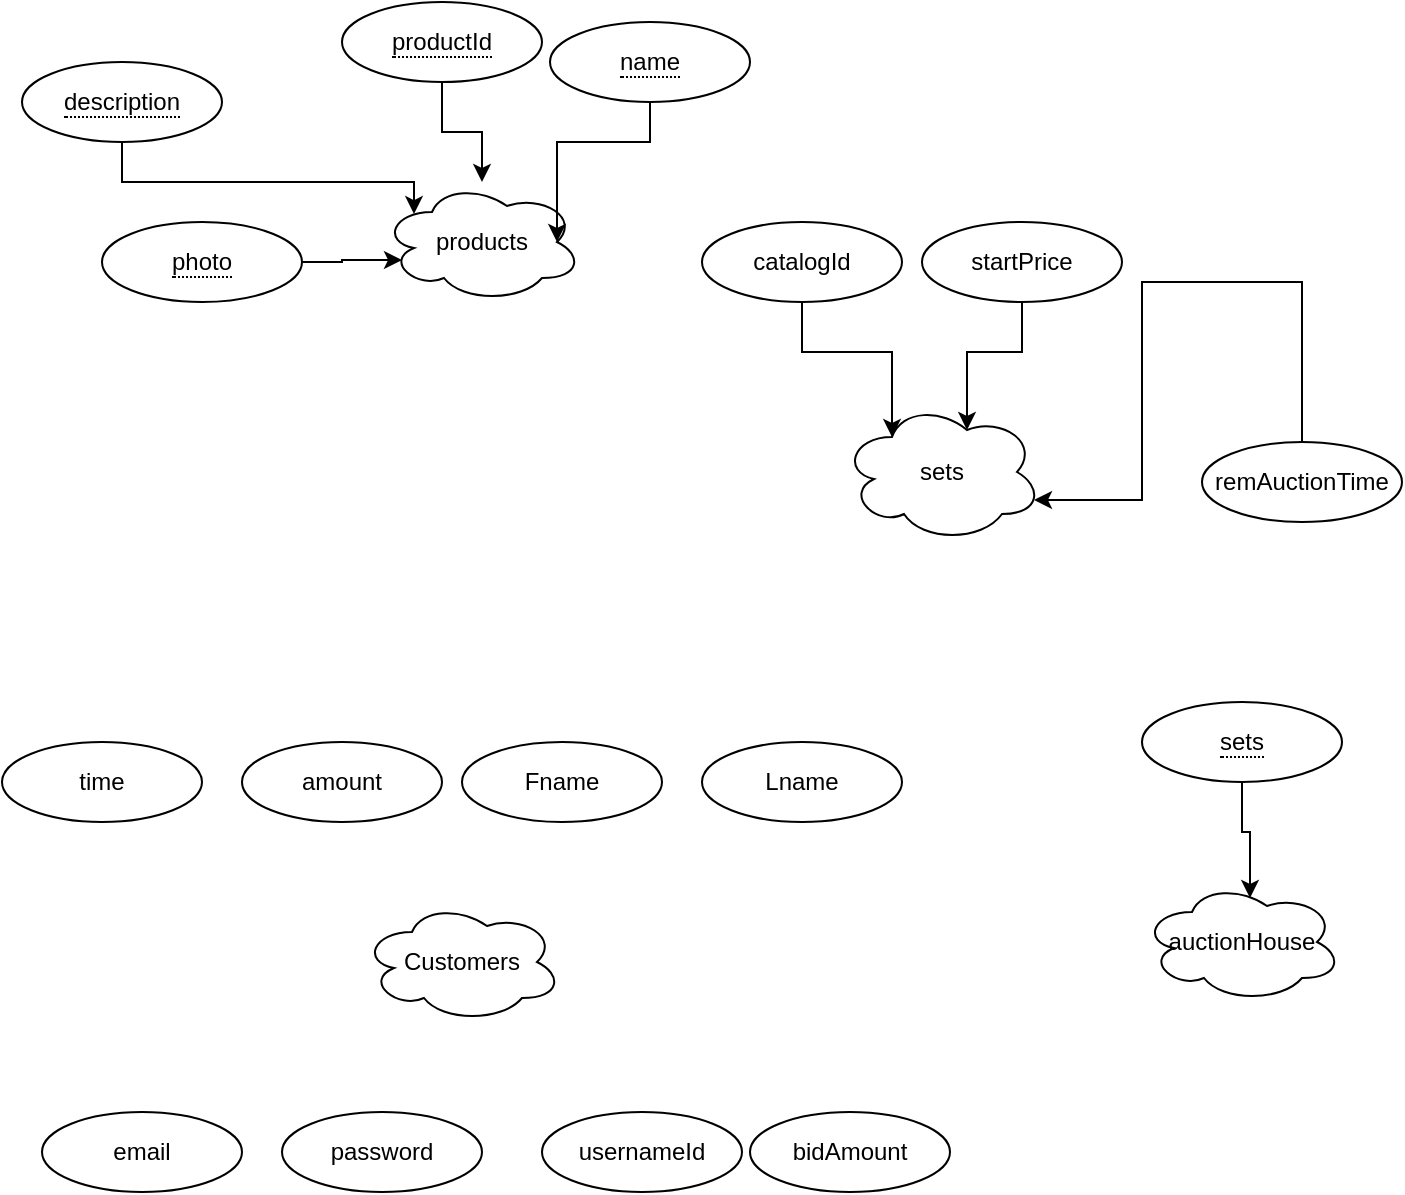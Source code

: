 <mxfile>
    <diagram id="dk2z783sjdTgtP1gTNmE" name="Page-1">
        <mxGraphModel dx="868" dy="680" grid="1" gridSize="10" guides="1" tooltips="1" connect="1" arrows="1" fold="1" page="1" pageScale="1" pageWidth="827" pageHeight="1169" math="0" shadow="0">
            <root>
                <mxCell id="0"/>
                <mxCell id="1" parent="0"/>
                <mxCell id="2" value="Customers" style="ellipse;shape=cloud;whiteSpace=wrap;html=1;align=center;" vertex="1" parent="1">
                    <mxGeometry x="220" y="480" width="100" height="60" as="geometry"/>
                </mxCell>
                <mxCell id="3" value="sets" style="ellipse;shape=cloud;whiteSpace=wrap;html=1;align=center;" vertex="1" parent="1">
                    <mxGeometry x="460" y="230" width="100" height="70" as="geometry"/>
                </mxCell>
                <mxCell id="4" value="products" style="ellipse;shape=cloud;whiteSpace=wrap;html=1;align=center;" vertex="1" parent="1">
                    <mxGeometry x="230" y="120" width="100" height="60" as="geometry"/>
                </mxCell>
                <mxCell id="5" value="auctionHouse" style="ellipse;shape=cloud;whiteSpace=wrap;html=1;align=center;" vertex="1" parent="1">
                    <mxGeometry x="610" y="470" width="100" height="60" as="geometry"/>
                </mxCell>
                <mxCell id="9" style="edgeStyle=orthogonalEdgeStyle;rounded=0;orthogonalLoop=1;jettySize=auto;html=1;entryX=0.25;entryY=0.25;entryDx=0;entryDy=0;entryPerimeter=0;" edge="1" parent="1" source="8" target="3">
                    <mxGeometry relative="1" as="geometry"/>
                </mxCell>
                <mxCell id="8" value="catalogId" style="ellipse;whiteSpace=wrap;html=1;align=center;" vertex="1" parent="1">
                    <mxGeometry x="390" y="140" width="100" height="40" as="geometry"/>
                </mxCell>
                <mxCell id="11" style="edgeStyle=orthogonalEdgeStyle;rounded=0;orthogonalLoop=1;jettySize=auto;html=1;entryX=0.625;entryY=0.2;entryDx=0;entryDy=0;entryPerimeter=0;" edge="1" parent="1" source="10" target="3">
                    <mxGeometry relative="1" as="geometry"/>
                </mxCell>
                <mxCell id="10" value="startPrice" style="ellipse;whiteSpace=wrap;html=1;align=center;" vertex="1" parent="1">
                    <mxGeometry x="500" y="140" width="100" height="40" as="geometry"/>
                </mxCell>
                <mxCell id="13" style="edgeStyle=orthogonalEdgeStyle;rounded=0;orthogonalLoop=1;jettySize=auto;html=1;entryX=0.96;entryY=0.7;entryDx=0;entryDy=0;entryPerimeter=0;" edge="1" parent="1" source="12" target="3">
                    <mxGeometry relative="1" as="geometry">
                        <Array as="points">
                            <mxPoint x="610" y="170"/>
                            <mxPoint x="610" y="279"/>
                        </Array>
                    </mxGeometry>
                </mxCell>
                <mxCell id="12" value="remAuctionTime" style="ellipse;whiteSpace=wrap;html=1;align=center;" vertex="1" parent="1">
                    <mxGeometry x="640" y="250" width="100" height="40" as="geometry"/>
                </mxCell>
                <mxCell id="15" style="edgeStyle=orthogonalEdgeStyle;rounded=0;orthogonalLoop=1;jettySize=auto;html=1;" edge="1" parent="1" source="14" target="4">
                    <mxGeometry relative="1" as="geometry"/>
                </mxCell>
                <mxCell id="14" value="&lt;span style=&quot;border-bottom: 1px dotted&quot;&gt;productId&lt;/span&gt;" style="ellipse;whiteSpace=wrap;html=1;align=center;" vertex="1" parent="1">
                    <mxGeometry x="210" y="30" width="100" height="40" as="geometry"/>
                </mxCell>
                <mxCell id="17" style="edgeStyle=orthogonalEdgeStyle;rounded=0;orthogonalLoop=1;jettySize=auto;html=1;entryX=0.875;entryY=0.5;entryDx=0;entryDy=0;entryPerimeter=0;" edge="1" parent="1" source="16" target="4">
                    <mxGeometry relative="1" as="geometry"/>
                </mxCell>
                <mxCell id="16" value="&lt;span style=&quot;border-bottom: 1px dotted&quot;&gt;name&lt;/span&gt;" style="ellipse;whiteSpace=wrap;html=1;align=center;" vertex="1" parent="1">
                    <mxGeometry x="314" y="40" width="100" height="40" as="geometry"/>
                </mxCell>
                <mxCell id="19" style="edgeStyle=orthogonalEdgeStyle;rounded=0;orthogonalLoop=1;jettySize=auto;html=1;entryX=0.16;entryY=0.267;entryDx=0;entryDy=0;entryPerimeter=0;" edge="1" parent="1" source="18" target="4">
                    <mxGeometry relative="1" as="geometry">
                        <Array as="points">
                            <mxPoint x="100" y="120"/>
                            <mxPoint x="246" y="120"/>
                        </Array>
                    </mxGeometry>
                </mxCell>
                <mxCell id="18" value="&lt;span style=&quot;border-bottom: 1px dotted&quot;&gt;description&lt;/span&gt;" style="ellipse;whiteSpace=wrap;html=1;align=center;" vertex="1" parent="1">
                    <mxGeometry x="50" y="60" width="100" height="40" as="geometry"/>
                </mxCell>
                <mxCell id="21" style="edgeStyle=orthogonalEdgeStyle;rounded=0;orthogonalLoop=1;jettySize=auto;html=1;entryX=0.1;entryY=0.65;entryDx=0;entryDy=0;entryPerimeter=0;" edge="1" parent="1" source="20" target="4">
                    <mxGeometry relative="1" as="geometry"/>
                </mxCell>
                <mxCell id="20" value="&lt;span style=&quot;border-bottom: 1px dotted&quot;&gt;photo&lt;/span&gt;" style="ellipse;whiteSpace=wrap;html=1;align=center;" vertex="1" parent="1">
                    <mxGeometry x="90" y="140" width="100" height="40" as="geometry"/>
                </mxCell>
                <mxCell id="22" value="usernameId" style="ellipse;whiteSpace=wrap;html=1;align=center;" vertex="1" parent="1">
                    <mxGeometry x="310" y="585" width="100" height="40" as="geometry"/>
                </mxCell>
                <mxCell id="23" value="password" style="ellipse;whiteSpace=wrap;html=1;align=center;" vertex="1" parent="1">
                    <mxGeometry x="180" y="585" width="100" height="40" as="geometry"/>
                </mxCell>
                <mxCell id="26" value="Fname" style="ellipse;whiteSpace=wrap;html=1;align=center;" vertex="1" parent="1">
                    <mxGeometry x="270" y="400" width="100" height="40" as="geometry"/>
                </mxCell>
                <mxCell id="28" value="Lname" style="ellipse;whiteSpace=wrap;html=1;align=center;" vertex="1" parent="1">
                    <mxGeometry x="390" y="400" width="100" height="40" as="geometry"/>
                </mxCell>
                <mxCell id="30" value="email" style="ellipse;whiteSpace=wrap;html=1;align=center;" vertex="1" parent="1">
                    <mxGeometry x="60" y="585" width="100" height="40" as="geometry"/>
                </mxCell>
                <mxCell id="33" style="edgeStyle=orthogonalEdgeStyle;rounded=0;orthogonalLoop=1;jettySize=auto;html=1;entryX=0.54;entryY=0.133;entryDx=0;entryDy=0;entryPerimeter=0;" edge="1" parent="1" source="32" target="5">
                    <mxGeometry relative="1" as="geometry"/>
                </mxCell>
                <mxCell id="32" value="&lt;span style=&quot;border-bottom: 1px dotted&quot;&gt;sets&lt;/span&gt;" style="ellipse;whiteSpace=wrap;html=1;align=center;" vertex="1" parent="1">
                    <mxGeometry x="610" y="380" width="100" height="40" as="geometry"/>
                </mxCell>
                <mxCell id="34" value="time" style="ellipse;whiteSpace=wrap;html=1;align=center;" vertex="1" parent="1">
                    <mxGeometry x="40" y="400" width="100" height="40" as="geometry"/>
                </mxCell>
                <mxCell id="36" value="amount" style="ellipse;whiteSpace=wrap;html=1;align=center;" vertex="1" parent="1">
                    <mxGeometry x="160" y="400" width="100" height="40" as="geometry"/>
                </mxCell>
                <mxCell id="38" value="bidAmount" style="ellipse;whiteSpace=wrap;html=1;align=center;" vertex="1" parent="1">
                    <mxGeometry x="414" y="585" width="100" height="40" as="geometry"/>
                </mxCell>
            </root>
        </mxGraphModel>
    </diagram>
</mxfile>